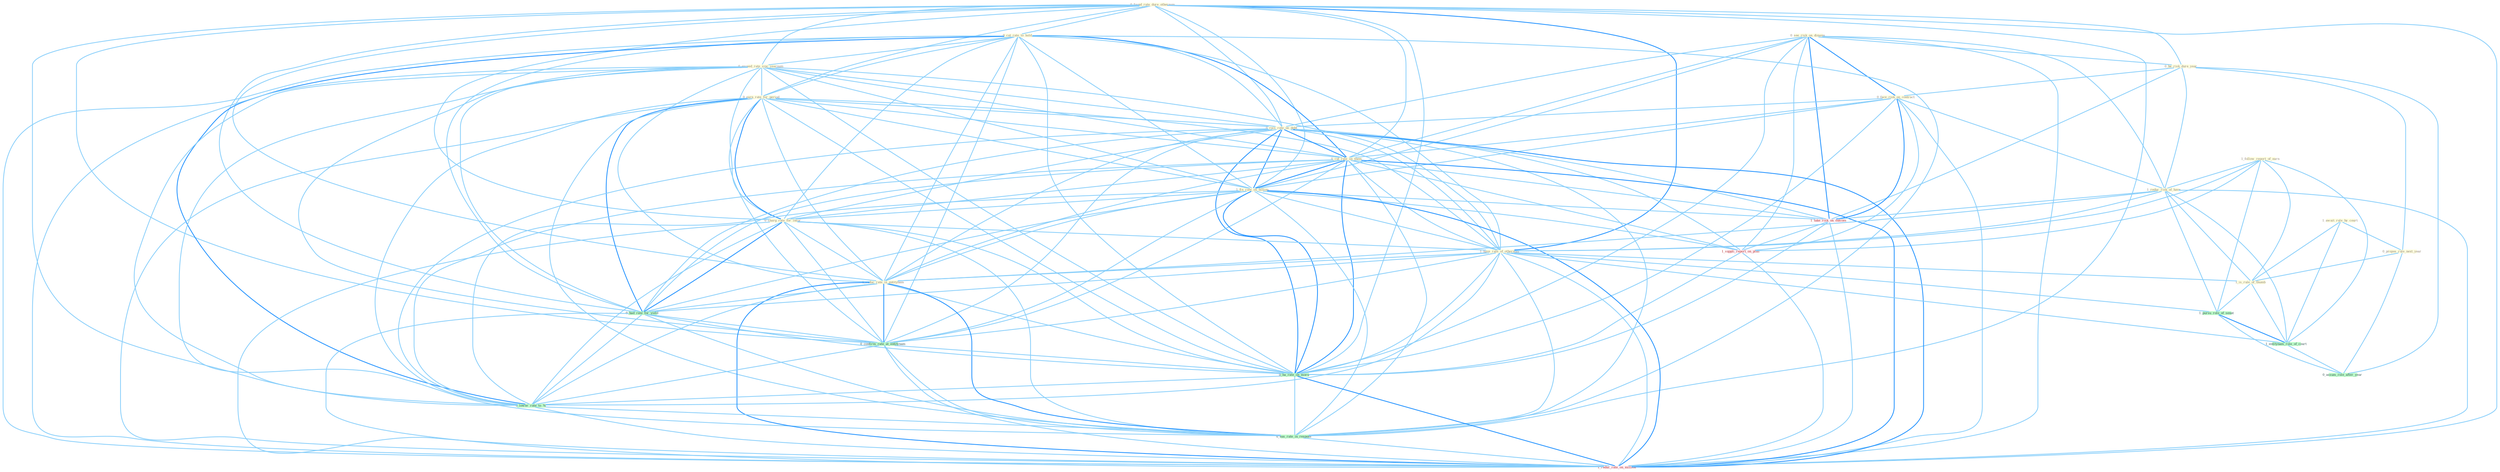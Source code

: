 Graph G{ 
    node
    [shape=polygon,style=filled,width=.5,height=.06,color="#BDFCC9",fixedsize=true,fontsize=4,
    fontcolor="#2f4f4f"];
    {node
    [color="#ffffe0", fontcolor="#8b7d6b"] "0_found_rate_dure_othernum " "1_follow_report_of_earn " "0_see_risk_on_dimens " "1_await_rule_by_court " "0_be_risk_dure_year " "0_cut_rate_to_hold " "0_exceed_rate_sinc_yearnum " "0_earn_rate_for_period " "0_propos_rule_next_year " "0_face_risk_on_contract " "0_rais_rate_on_debt " "0_cut_rate_on_them " "1_fix_rate_on_billion " "0_charg_rate_for_insur " "1_reduc_risk_of_have " "1_have_rate_of_othernum " "1_is_rule_of_thumb " "1_reduc_rate_in_entitynam "}
{node [color="#fff0f5", fontcolor="#b22222"] "1_take_risk_on_outcom " "1_suppli_report_on_plan " "1_reduc_rate_on_million "}
edge [color="#B0E2FF"];

	"0_found_rate_dure_othernum " -- "0_be_risk_dure_year " [w="1", color="#87cefa" ];
	"0_found_rate_dure_othernum " -- "0_cut_rate_to_hold " [w="1", color="#87cefa" ];
	"0_found_rate_dure_othernum " -- "0_exceed_rate_sinc_yearnum " [w="1", color="#87cefa" ];
	"0_found_rate_dure_othernum " -- "0_earn_rate_for_period " [w="1", color="#87cefa" ];
	"0_found_rate_dure_othernum " -- "0_rais_rate_on_debt " [w="1", color="#87cefa" ];
	"0_found_rate_dure_othernum " -- "0_cut_rate_on_them " [w="1", color="#87cefa" ];
	"0_found_rate_dure_othernum " -- "1_fix_rate_on_billion " [w="1", color="#87cefa" ];
	"0_found_rate_dure_othernum " -- "0_charg_rate_for_insur " [w="1", color="#87cefa" ];
	"0_found_rate_dure_othernum " -- "1_have_rate_of_othernum " [w="2", color="#1e90ff" , len=0.8];
	"0_found_rate_dure_othernum " -- "1_reduc_rate_in_entitynam " [w="1", color="#87cefa" ];
	"0_found_rate_dure_othernum " -- "0_had_rate_for_yield " [w="1", color="#87cefa" ];
	"0_found_rate_dure_othernum " -- "0_confirm_rate_at_entitynam " [w="1", color="#87cefa" ];
	"0_found_rate_dure_othernum " -- "0_ha_rate_on_morn " [w="1", color="#87cefa" ];
	"0_found_rate_dure_othernum " -- "0_lower_rate_to_% " [w="1", color="#87cefa" ];
	"0_found_rate_dure_othernum " -- "0_eas_rate_in_respons " [w="1", color="#87cefa" ];
	"0_found_rate_dure_othernum " -- "1_reduc_rate_on_million " [w="1", color="#87cefa" ];
	"1_follow_report_of_earn " -- "1_reduc_risk_of_have " [w="1", color="#87cefa" ];
	"1_follow_report_of_earn " -- "1_have_rate_of_othernum " [w="1", color="#87cefa" ];
	"1_follow_report_of_earn " -- "1_is_rule_of_thumb " [w="1", color="#87cefa" ];
	"1_follow_report_of_earn " -- "1_pursu_role_of_senat " [w="1", color="#87cefa" ];
	"1_follow_report_of_earn " -- "1_suppli_report_on_plan " [w="1", color="#87cefa" ];
	"1_follow_report_of_earn " -- "1_entitynam_role_of_court " [w="1", color="#87cefa" ];
	"0_see_risk_on_dimens " -- "0_be_risk_dure_year " [w="1", color="#87cefa" ];
	"0_see_risk_on_dimens " -- "0_face_risk_on_contract " [w="2", color="#1e90ff" , len=0.8];
	"0_see_risk_on_dimens " -- "0_rais_rate_on_debt " [w="1", color="#87cefa" ];
	"0_see_risk_on_dimens " -- "0_cut_rate_on_them " [w="1", color="#87cefa" ];
	"0_see_risk_on_dimens " -- "1_fix_rate_on_billion " [w="1", color="#87cefa" ];
	"0_see_risk_on_dimens " -- "1_reduc_risk_of_have " [w="1", color="#87cefa" ];
	"0_see_risk_on_dimens " -- "1_take_risk_on_outcom " [w="2", color="#1e90ff" , len=0.8];
	"0_see_risk_on_dimens " -- "1_suppli_report_on_plan " [w="1", color="#87cefa" ];
	"0_see_risk_on_dimens " -- "0_ha_rate_on_morn " [w="1", color="#87cefa" ];
	"0_see_risk_on_dimens " -- "1_reduc_rate_on_million " [w="1", color="#87cefa" ];
	"1_await_rule_by_court " -- "0_propos_rule_next_year " [w="1", color="#87cefa" ];
	"1_await_rule_by_court " -- "1_is_rule_of_thumb " [w="1", color="#87cefa" ];
	"1_await_rule_by_court " -- "1_entitynam_role_of_court " [w="1", color="#87cefa" ];
	"0_be_risk_dure_year " -- "0_propos_rule_next_year " [w="1", color="#87cefa" ];
	"0_be_risk_dure_year " -- "0_face_risk_on_contract " [w="1", color="#87cefa" ];
	"0_be_risk_dure_year " -- "1_reduc_risk_of_have " [w="1", color="#87cefa" ];
	"0_be_risk_dure_year " -- "1_take_risk_on_outcom " [w="1", color="#87cefa" ];
	"0_be_risk_dure_year " -- "0_assum_role_after_year " [w="1", color="#87cefa" ];
	"0_cut_rate_to_hold " -- "0_exceed_rate_sinc_yearnum " [w="1", color="#87cefa" ];
	"0_cut_rate_to_hold " -- "0_earn_rate_for_period " [w="1", color="#87cefa" ];
	"0_cut_rate_to_hold " -- "0_rais_rate_on_debt " [w="1", color="#87cefa" ];
	"0_cut_rate_to_hold " -- "0_cut_rate_on_them " [w="2", color="#1e90ff" , len=0.8];
	"0_cut_rate_to_hold " -- "1_fix_rate_on_billion " [w="1", color="#87cefa" ];
	"0_cut_rate_to_hold " -- "0_charg_rate_for_insur " [w="1", color="#87cefa" ];
	"0_cut_rate_to_hold " -- "1_have_rate_of_othernum " [w="1", color="#87cefa" ];
	"0_cut_rate_to_hold " -- "1_reduc_rate_in_entitynam " [w="1", color="#87cefa" ];
	"0_cut_rate_to_hold " -- "0_had_rate_for_yield " [w="1", color="#87cefa" ];
	"0_cut_rate_to_hold " -- "0_confirm_rate_at_entitynam " [w="1", color="#87cefa" ];
	"0_cut_rate_to_hold " -- "0_ha_rate_on_morn " [w="1", color="#87cefa" ];
	"0_cut_rate_to_hold " -- "0_lower_rate_to_% " [w="2", color="#1e90ff" , len=0.8];
	"0_cut_rate_to_hold " -- "0_eas_rate_in_respons " [w="1", color="#87cefa" ];
	"0_cut_rate_to_hold " -- "1_reduc_rate_on_million " [w="1", color="#87cefa" ];
	"0_exceed_rate_sinc_yearnum " -- "0_earn_rate_for_period " [w="1", color="#87cefa" ];
	"0_exceed_rate_sinc_yearnum " -- "0_rais_rate_on_debt " [w="1", color="#87cefa" ];
	"0_exceed_rate_sinc_yearnum " -- "0_cut_rate_on_them " [w="1", color="#87cefa" ];
	"0_exceed_rate_sinc_yearnum " -- "1_fix_rate_on_billion " [w="1", color="#87cefa" ];
	"0_exceed_rate_sinc_yearnum " -- "0_charg_rate_for_insur " [w="1", color="#87cefa" ];
	"0_exceed_rate_sinc_yearnum " -- "1_have_rate_of_othernum " [w="1", color="#87cefa" ];
	"0_exceed_rate_sinc_yearnum " -- "1_reduc_rate_in_entitynam " [w="1", color="#87cefa" ];
	"0_exceed_rate_sinc_yearnum " -- "0_had_rate_for_yield " [w="1", color="#87cefa" ];
	"0_exceed_rate_sinc_yearnum " -- "0_confirm_rate_at_entitynam " [w="1", color="#87cefa" ];
	"0_exceed_rate_sinc_yearnum " -- "0_ha_rate_on_morn " [w="1", color="#87cefa" ];
	"0_exceed_rate_sinc_yearnum " -- "0_lower_rate_to_% " [w="1", color="#87cefa" ];
	"0_exceed_rate_sinc_yearnum " -- "0_eas_rate_in_respons " [w="1", color="#87cefa" ];
	"0_exceed_rate_sinc_yearnum " -- "1_reduc_rate_on_million " [w="1", color="#87cefa" ];
	"0_earn_rate_for_period " -- "0_rais_rate_on_debt " [w="1", color="#87cefa" ];
	"0_earn_rate_for_period " -- "0_cut_rate_on_them " [w="1", color="#87cefa" ];
	"0_earn_rate_for_period " -- "1_fix_rate_on_billion " [w="1", color="#87cefa" ];
	"0_earn_rate_for_period " -- "0_charg_rate_for_insur " [w="2", color="#1e90ff" , len=0.8];
	"0_earn_rate_for_period " -- "1_have_rate_of_othernum " [w="1", color="#87cefa" ];
	"0_earn_rate_for_period " -- "1_reduc_rate_in_entitynam " [w="1", color="#87cefa" ];
	"0_earn_rate_for_period " -- "0_had_rate_for_yield " [w="2", color="#1e90ff" , len=0.8];
	"0_earn_rate_for_period " -- "0_confirm_rate_at_entitynam " [w="1", color="#87cefa" ];
	"0_earn_rate_for_period " -- "0_ha_rate_on_morn " [w="1", color="#87cefa" ];
	"0_earn_rate_for_period " -- "0_lower_rate_to_% " [w="1", color="#87cefa" ];
	"0_earn_rate_for_period " -- "0_eas_rate_in_respons " [w="1", color="#87cefa" ];
	"0_earn_rate_for_period " -- "1_reduc_rate_on_million " [w="1", color="#87cefa" ];
	"0_propos_rule_next_year " -- "1_is_rule_of_thumb " [w="1", color="#87cefa" ];
	"0_propos_rule_next_year " -- "0_assum_role_after_year " [w="1", color="#87cefa" ];
	"0_face_risk_on_contract " -- "0_rais_rate_on_debt " [w="1", color="#87cefa" ];
	"0_face_risk_on_contract " -- "0_cut_rate_on_them " [w="1", color="#87cefa" ];
	"0_face_risk_on_contract " -- "1_fix_rate_on_billion " [w="1", color="#87cefa" ];
	"0_face_risk_on_contract " -- "1_reduc_risk_of_have " [w="1", color="#87cefa" ];
	"0_face_risk_on_contract " -- "1_take_risk_on_outcom " [w="2", color="#1e90ff" , len=0.8];
	"0_face_risk_on_contract " -- "1_suppli_report_on_plan " [w="1", color="#87cefa" ];
	"0_face_risk_on_contract " -- "0_ha_rate_on_morn " [w="1", color="#87cefa" ];
	"0_face_risk_on_contract " -- "1_reduc_rate_on_million " [w="1", color="#87cefa" ];
	"0_rais_rate_on_debt " -- "0_cut_rate_on_them " [w="2", color="#1e90ff" , len=0.8];
	"0_rais_rate_on_debt " -- "1_fix_rate_on_billion " [w="2", color="#1e90ff" , len=0.8];
	"0_rais_rate_on_debt " -- "0_charg_rate_for_insur " [w="1", color="#87cefa" ];
	"0_rais_rate_on_debt " -- "1_have_rate_of_othernum " [w="1", color="#87cefa" ];
	"0_rais_rate_on_debt " -- "1_reduc_rate_in_entitynam " [w="1", color="#87cefa" ];
	"0_rais_rate_on_debt " -- "1_take_risk_on_outcom " [w="1", color="#87cefa" ];
	"0_rais_rate_on_debt " -- "1_suppli_report_on_plan " [w="1", color="#87cefa" ];
	"0_rais_rate_on_debt " -- "0_had_rate_for_yield " [w="1", color="#87cefa" ];
	"0_rais_rate_on_debt " -- "0_confirm_rate_at_entitynam " [w="1", color="#87cefa" ];
	"0_rais_rate_on_debt " -- "0_ha_rate_on_morn " [w="2", color="#1e90ff" , len=0.8];
	"0_rais_rate_on_debt " -- "0_lower_rate_to_% " [w="1", color="#87cefa" ];
	"0_rais_rate_on_debt " -- "0_eas_rate_in_respons " [w="1", color="#87cefa" ];
	"0_rais_rate_on_debt " -- "1_reduc_rate_on_million " [w="2", color="#1e90ff" , len=0.8];
	"0_cut_rate_on_them " -- "1_fix_rate_on_billion " [w="2", color="#1e90ff" , len=0.8];
	"0_cut_rate_on_them " -- "0_charg_rate_for_insur " [w="1", color="#87cefa" ];
	"0_cut_rate_on_them " -- "1_have_rate_of_othernum " [w="1", color="#87cefa" ];
	"0_cut_rate_on_them " -- "1_reduc_rate_in_entitynam " [w="1", color="#87cefa" ];
	"0_cut_rate_on_them " -- "1_take_risk_on_outcom " [w="1", color="#87cefa" ];
	"0_cut_rate_on_them " -- "1_suppli_report_on_plan " [w="1", color="#87cefa" ];
	"0_cut_rate_on_them " -- "0_had_rate_for_yield " [w="1", color="#87cefa" ];
	"0_cut_rate_on_them " -- "0_confirm_rate_at_entitynam " [w="1", color="#87cefa" ];
	"0_cut_rate_on_them " -- "0_ha_rate_on_morn " [w="2", color="#1e90ff" , len=0.8];
	"0_cut_rate_on_them " -- "0_lower_rate_to_% " [w="1", color="#87cefa" ];
	"0_cut_rate_on_them " -- "0_eas_rate_in_respons " [w="1", color="#87cefa" ];
	"0_cut_rate_on_them " -- "1_reduc_rate_on_million " [w="2", color="#1e90ff" , len=0.8];
	"1_fix_rate_on_billion " -- "0_charg_rate_for_insur " [w="1", color="#87cefa" ];
	"1_fix_rate_on_billion " -- "1_have_rate_of_othernum " [w="1", color="#87cefa" ];
	"1_fix_rate_on_billion " -- "1_reduc_rate_in_entitynam " [w="1", color="#87cefa" ];
	"1_fix_rate_on_billion " -- "1_take_risk_on_outcom " [w="1", color="#87cefa" ];
	"1_fix_rate_on_billion " -- "1_suppli_report_on_plan " [w="1", color="#87cefa" ];
	"1_fix_rate_on_billion " -- "0_had_rate_for_yield " [w="1", color="#87cefa" ];
	"1_fix_rate_on_billion " -- "0_confirm_rate_at_entitynam " [w="1", color="#87cefa" ];
	"1_fix_rate_on_billion " -- "0_ha_rate_on_morn " [w="2", color="#1e90ff" , len=0.8];
	"1_fix_rate_on_billion " -- "0_lower_rate_to_% " [w="1", color="#87cefa" ];
	"1_fix_rate_on_billion " -- "0_eas_rate_in_respons " [w="1", color="#87cefa" ];
	"1_fix_rate_on_billion " -- "1_reduc_rate_on_million " [w="2", color="#1e90ff" , len=0.8];
	"0_charg_rate_for_insur " -- "1_have_rate_of_othernum " [w="1", color="#87cefa" ];
	"0_charg_rate_for_insur " -- "1_reduc_rate_in_entitynam " [w="1", color="#87cefa" ];
	"0_charg_rate_for_insur " -- "0_had_rate_for_yield " [w="2", color="#1e90ff" , len=0.8];
	"0_charg_rate_for_insur " -- "0_confirm_rate_at_entitynam " [w="1", color="#87cefa" ];
	"0_charg_rate_for_insur " -- "0_ha_rate_on_morn " [w="1", color="#87cefa" ];
	"0_charg_rate_for_insur " -- "0_lower_rate_to_% " [w="1", color="#87cefa" ];
	"0_charg_rate_for_insur " -- "0_eas_rate_in_respons " [w="1", color="#87cefa" ];
	"0_charg_rate_for_insur " -- "1_reduc_rate_on_million " [w="1", color="#87cefa" ];
	"1_reduc_risk_of_have " -- "1_have_rate_of_othernum " [w="1", color="#87cefa" ];
	"1_reduc_risk_of_have " -- "1_is_rule_of_thumb " [w="1", color="#87cefa" ];
	"1_reduc_risk_of_have " -- "1_reduc_rate_in_entitynam " [w="1", color="#87cefa" ];
	"1_reduc_risk_of_have " -- "1_pursu_role_of_senat " [w="1", color="#87cefa" ];
	"1_reduc_risk_of_have " -- "1_take_risk_on_outcom " [w="1", color="#87cefa" ];
	"1_reduc_risk_of_have " -- "1_entitynam_role_of_court " [w="1", color="#87cefa" ];
	"1_reduc_risk_of_have " -- "1_reduc_rate_on_million " [w="1", color="#87cefa" ];
	"1_have_rate_of_othernum " -- "1_is_rule_of_thumb " [w="1", color="#87cefa" ];
	"1_have_rate_of_othernum " -- "1_reduc_rate_in_entitynam " [w="1", color="#87cefa" ];
	"1_have_rate_of_othernum " -- "1_pursu_role_of_senat " [w="1", color="#87cefa" ];
	"1_have_rate_of_othernum " -- "0_had_rate_for_yield " [w="1", color="#87cefa" ];
	"1_have_rate_of_othernum " -- "0_confirm_rate_at_entitynam " [w="1", color="#87cefa" ];
	"1_have_rate_of_othernum " -- "0_ha_rate_on_morn " [w="1", color="#87cefa" ];
	"1_have_rate_of_othernum " -- "1_entitynam_role_of_court " [w="1", color="#87cefa" ];
	"1_have_rate_of_othernum " -- "0_lower_rate_to_% " [w="1", color="#87cefa" ];
	"1_have_rate_of_othernum " -- "0_eas_rate_in_respons " [w="1", color="#87cefa" ];
	"1_have_rate_of_othernum " -- "1_reduc_rate_on_million " [w="1", color="#87cefa" ];
	"1_is_rule_of_thumb " -- "1_pursu_role_of_senat " [w="1", color="#87cefa" ];
	"1_is_rule_of_thumb " -- "1_entitynam_role_of_court " [w="1", color="#87cefa" ];
	"1_reduc_rate_in_entitynam " -- "0_had_rate_for_yield " [w="1", color="#87cefa" ];
	"1_reduc_rate_in_entitynam " -- "0_confirm_rate_at_entitynam " [w="2", color="#1e90ff" , len=0.8];
	"1_reduc_rate_in_entitynam " -- "0_ha_rate_on_morn " [w="1", color="#87cefa" ];
	"1_reduc_rate_in_entitynam " -- "0_lower_rate_to_% " [w="1", color="#87cefa" ];
	"1_reduc_rate_in_entitynam " -- "0_eas_rate_in_respons " [w="2", color="#1e90ff" , len=0.8];
	"1_reduc_rate_in_entitynam " -- "1_reduc_rate_on_million " [w="2", color="#1e90ff" , len=0.8];
	"1_pursu_role_of_senat " -- "1_entitynam_role_of_court " [w="2", color="#1e90ff" , len=0.8];
	"1_pursu_role_of_senat " -- "0_assum_role_after_year " [w="1", color="#87cefa" ];
	"1_take_risk_on_outcom " -- "1_suppli_report_on_plan " [w="1", color="#87cefa" ];
	"1_take_risk_on_outcom " -- "0_ha_rate_on_morn " [w="1", color="#87cefa" ];
	"1_take_risk_on_outcom " -- "1_reduc_rate_on_million " [w="1", color="#87cefa" ];
	"1_suppli_report_on_plan " -- "0_ha_rate_on_morn " [w="1", color="#87cefa" ];
	"1_suppli_report_on_plan " -- "1_reduc_rate_on_million " [w="1", color="#87cefa" ];
	"0_had_rate_for_yield " -- "0_confirm_rate_at_entitynam " [w="1", color="#87cefa" ];
	"0_had_rate_for_yield " -- "0_ha_rate_on_morn " [w="1", color="#87cefa" ];
	"0_had_rate_for_yield " -- "0_lower_rate_to_% " [w="1", color="#87cefa" ];
	"0_had_rate_for_yield " -- "0_eas_rate_in_respons " [w="1", color="#87cefa" ];
	"0_had_rate_for_yield " -- "1_reduc_rate_on_million " [w="1", color="#87cefa" ];
	"0_confirm_rate_at_entitynam " -- "0_ha_rate_on_morn " [w="1", color="#87cefa" ];
	"0_confirm_rate_at_entitynam " -- "0_lower_rate_to_% " [w="1", color="#87cefa" ];
	"0_confirm_rate_at_entitynam " -- "0_eas_rate_in_respons " [w="1", color="#87cefa" ];
	"0_confirm_rate_at_entitynam " -- "1_reduc_rate_on_million " [w="1", color="#87cefa" ];
	"0_ha_rate_on_morn " -- "0_lower_rate_to_% " [w="1", color="#87cefa" ];
	"0_ha_rate_on_morn " -- "0_eas_rate_in_respons " [w="1", color="#87cefa" ];
	"0_ha_rate_on_morn " -- "1_reduc_rate_on_million " [w="2", color="#1e90ff" , len=0.8];
	"1_entitynam_role_of_court " -- "0_assum_role_after_year " [w="1", color="#87cefa" ];
	"0_lower_rate_to_% " -- "0_eas_rate_in_respons " [w="1", color="#87cefa" ];
	"0_lower_rate_to_% " -- "1_reduc_rate_on_million " [w="1", color="#87cefa" ];
	"0_eas_rate_in_respons " -- "1_reduc_rate_on_million " [w="1", color="#87cefa" ];
}